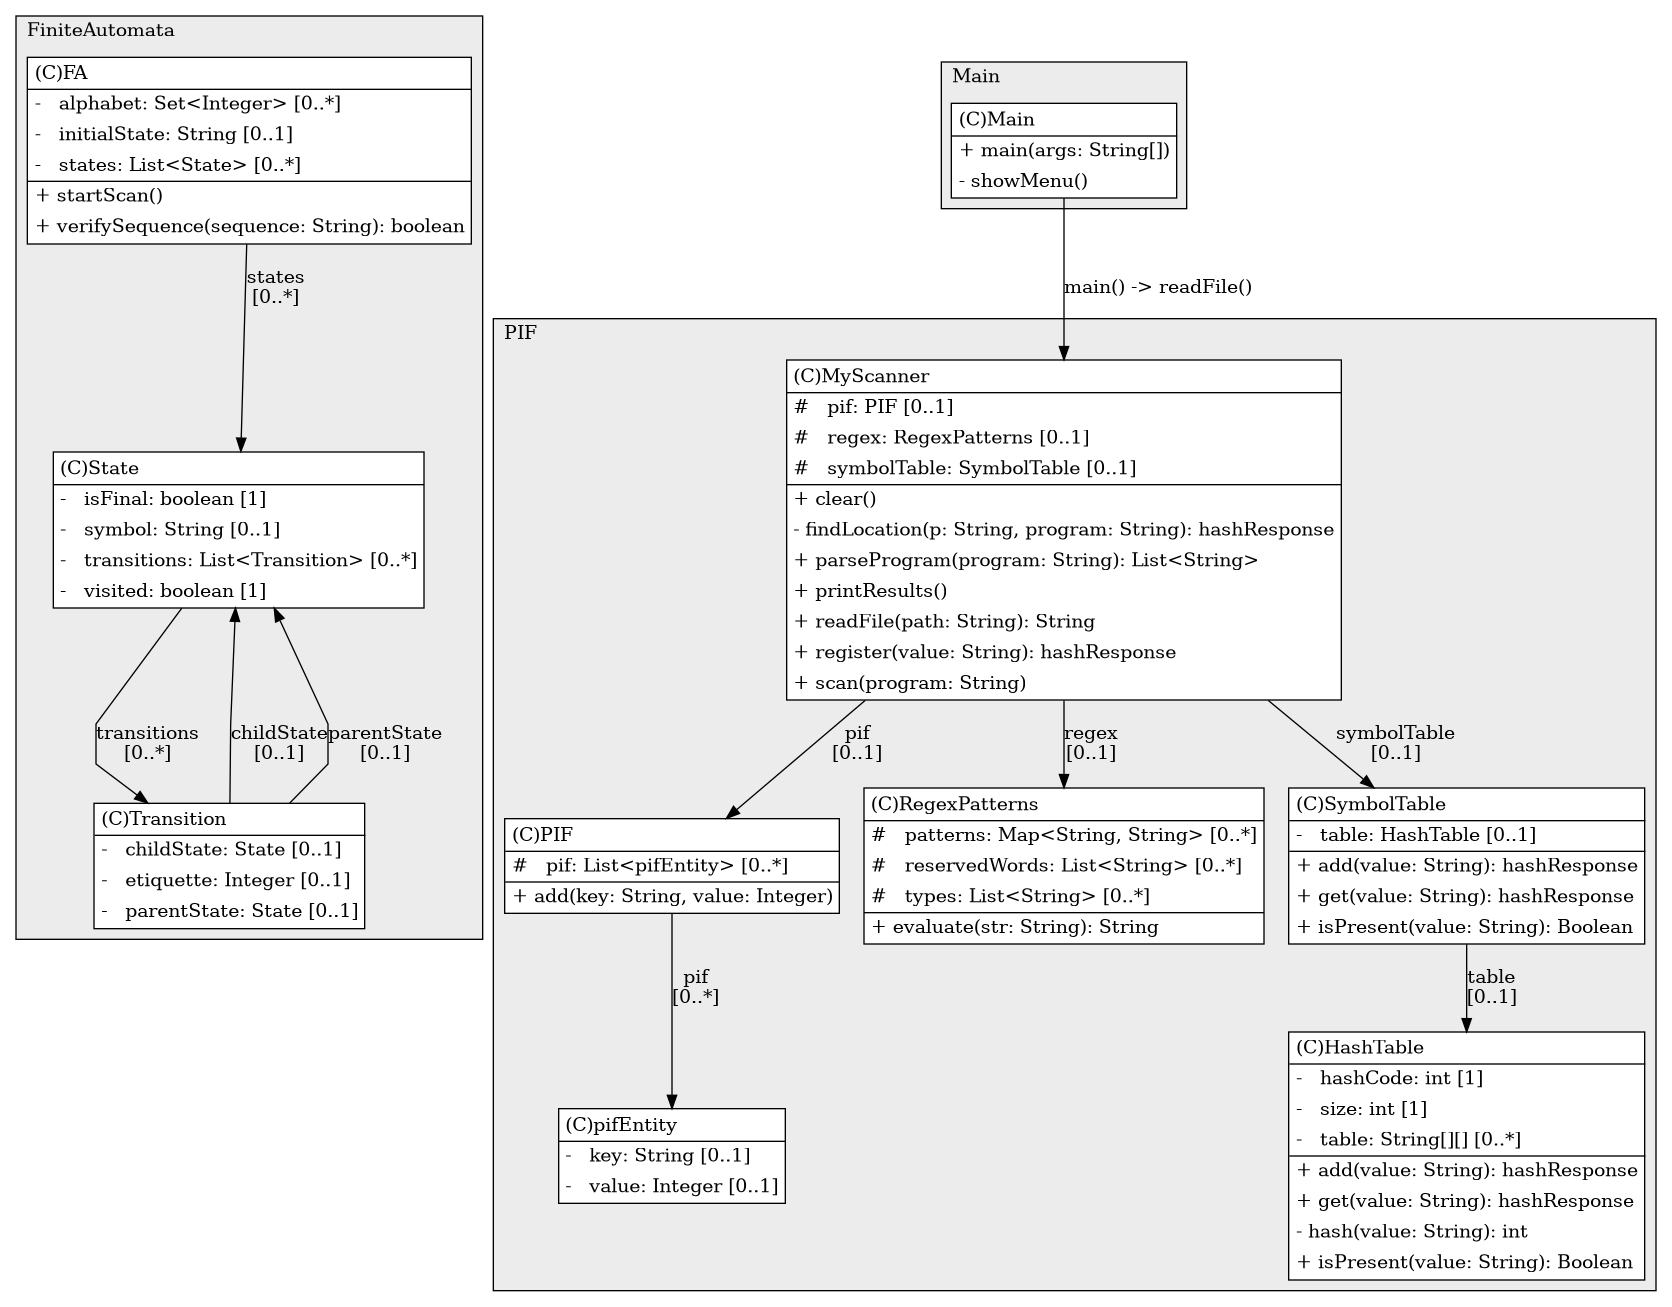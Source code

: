 @startuml

/' diagram meta data start
config=StructureConfiguration;
{
  "projectClassification": {
    "searchMode": "OpenProject", // OpenProject, AllProjects
    "includedProjects": "",
    "pathEndKeywords": "*.impl",
    "isClientPath": "",
    "isClientName": "",
    "isTestPath": "",
    "isTestName": "",
    "isMappingPath": "",
    "isMappingName": "",
    "isDataAccessPath": "",
    "isDataAccessName": "",
    "isDataStructurePath": "",
    "isDataStructureName": "",
    "isInterfaceStructuresPath": "",
    "isInterfaceStructuresName": "",
    "isEntryPointPath": "",
    "isEntryPointName": "",
    "treatFinalFieldsAsMandatory": false
  },
  "graphRestriction": {
    "classPackageExcludeFilter": "",
    "classPackageIncludeFilter": "",
    "classNameExcludeFilter": "",
    "classNameIncludeFilter": "",
    "methodNameExcludeFilter": "",
    "methodNameIncludeFilter": "",
    "removeByInheritance": "", // inheritance/annotation based filtering is done in a second step
    "removeByAnnotation": "",
    "removeByClassPackage": "", // cleanup the graph after inheritance/annotation based filtering is done
    "removeByClassName": "",
    "cutMappings": false,
    "cutEnum": true,
    "cutTests": true,
    "cutClient": true,
    "cutDataAccess": false,
    "cutInterfaceStructures": false,
    "cutDataStructures": false,
    "cutGetterAndSetter": true,
    "cutConstructors": true
  },
  "graphTraversal": {
    "forwardDepth": 6,
    "backwardDepth": 6,
    "classPackageExcludeFilter": "",
    "classPackageIncludeFilter": "",
    "classNameExcludeFilter": "",
    "classNameIncludeFilter": "",
    "methodNameExcludeFilter": "",
    "methodNameIncludeFilter": "",
    "hideMappings": false,
    "hideDataStructures": false,
    "hidePrivateMethods": true,
    "hideInterfaceCalls": true, // indirection: implementation -> interface (is hidden) -> implementation
    "onlyShowApplicationEntryPoints": false, // root node is included
    "useMethodCallsForStructureDiagram": "ForwardOnly" // ForwardOnly, BothDirections, No
  },
  "details": {
    "aggregation": "GroupByClass", // ByClass, GroupByClass, None
    "showClassGenericTypes": true,
    "showMethods": true,
    "showMethodParameterNames": true,
    "showMethodParameterTypes": true,
    "showMethodReturnType": true,
    "showPackageLevels": 2,
    "showDetailedClassStructure": true
  },
  "rootClass": "Main",
  "extensionCallbackMethod": "" // qualified.class.name#methodName - signature: public static String method(String)
}
diagram meta data end '/



digraph g {
    rankdir="TB"
    splines=polyline
    

'nodes 
subgraph cluster_2139942113 { 
   	label=FiniteAutomata
	labeljust=l
	fillcolor="#ececec"
	style=filled
   
   FA565683338[
	label=<<TABLE BORDER="1" CELLBORDER="0" CELLPADDING="4" CELLSPACING="0">
<TR><TD ALIGN="LEFT" >(C)FA</TD></TR>
<HR/>
<TR><TD ALIGN="LEFT" >-   alphabet: Set&lt;Integer&gt; [0..*]</TD></TR>
<TR><TD ALIGN="LEFT" >-   initialState: String [0..1]</TD></TR>
<TR><TD ALIGN="LEFT" >-   states: List&lt;State&gt; [0..*]</TD></TR>
<HR/>
<TR><TD ALIGN="LEFT" >+ startScan()</TD></TR>
<TR><TD ALIGN="LEFT" >+ verifySequence(sequence: String): boolean</TD></TR>
</TABLE>>
	style=filled
	margin=0
	shape=plaintext
	fillcolor="#FFFFFF"
];

State565683338[
	label=<<TABLE BORDER="1" CELLBORDER="0" CELLPADDING="4" CELLSPACING="0">
<TR><TD ALIGN="LEFT" >(C)State</TD></TR>
<HR/>
<TR><TD ALIGN="LEFT" >-   isFinal: boolean [1]</TD></TR>
<TR><TD ALIGN="LEFT" >-   symbol: String [0..1]</TD></TR>
<TR><TD ALIGN="LEFT" >-   transitions: List&lt;Transition&gt; [0..*]</TD></TR>
<TR><TD ALIGN="LEFT" >-   visited: boolean [1]</TD></TR>
</TABLE>>
	style=filled
	margin=0
	shape=plaintext
	fillcolor="#FFFFFF"
];

Transition565683338[
	label=<<TABLE BORDER="1" CELLBORDER="0" CELLPADDING="4" CELLSPACING="0">
<TR><TD ALIGN="LEFT" >(C)Transition</TD></TR>
<HR/>
<TR><TD ALIGN="LEFT" >-   childState: State [0..1]</TD></TR>
<TR><TD ALIGN="LEFT" >-   etiquette: Integer [0..1]</TD></TR>
<TR><TD ALIGN="LEFT" >-   parentState: State [0..1]</TD></TR>
</TABLE>>
	style=filled
	margin=0
	shape=plaintext
	fillcolor="#FFFFFF"
];
} 

subgraph cluster_2390489 { 
   	label=Main
	labeljust=l
	fillcolor="#ececec"
	style=filled
   
   Main2390489[
	label=<<TABLE BORDER="1" CELLBORDER="0" CELLPADDING="4" CELLSPACING="0">
<TR><TD ALIGN="LEFT" >(C)Main</TD></TR>
<HR/>
<TR><TD ALIGN="LEFT" >+ main(args: String[])</TD></TR>
<TR><TD ALIGN="LEFT" >- showMenu()</TD></TR>
</TABLE>>
	style=filled
	margin=0
	shape=plaintext
	fillcolor="#FFFFFF"
];
} 

subgraph cluster_79213 { 
   	label=PIF
	labeljust=l
	fillcolor="#ececec"
	style=filled
   
   HashTable1484171038[
	label=<<TABLE BORDER="1" CELLBORDER="0" CELLPADDING="4" CELLSPACING="0">
<TR><TD ALIGN="LEFT" >(C)HashTable</TD></TR>
<HR/>
<TR><TD ALIGN="LEFT" >-   hashCode: int [1]</TD></TR>
<TR><TD ALIGN="LEFT" >-   size: int [1]</TD></TR>
<TR><TD ALIGN="LEFT" >-   table: String[][] [0..*]</TD></TR>
<HR/>
<TR><TD ALIGN="LEFT" >+ add(value: String): hashResponse</TD></TR>
<TR><TD ALIGN="LEFT" >+ get(value: String): hashResponse</TD></TR>
<TR><TD ALIGN="LEFT" >- hash(value: String): int</TD></TR>
<TR><TD ALIGN="LEFT" >+ isPresent(value: String): Boolean</TD></TR>
</TABLE>>
	style=filled
	margin=0
	shape=plaintext
	fillcolor="#FFFFFF"
];

MyScanner1484171038[
	label=<<TABLE BORDER="1" CELLBORDER="0" CELLPADDING="4" CELLSPACING="0">
<TR><TD ALIGN="LEFT" >(C)MyScanner</TD></TR>
<HR/>
<TR><TD ALIGN="LEFT" >#   pif: PIF [0..1]</TD></TR>
<TR><TD ALIGN="LEFT" >#   regex: RegexPatterns [0..1]</TD></TR>
<TR><TD ALIGN="LEFT" >#   symbolTable: SymbolTable [0..1]</TD></TR>
<HR/>
<TR><TD ALIGN="LEFT" >+ clear()</TD></TR>
<TR><TD ALIGN="LEFT" >- findLocation(p: String, program: String): hashResponse</TD></TR>
<TR><TD ALIGN="LEFT" >+ parseProgram(program: String): List&lt;String&gt;</TD></TR>
<TR><TD ALIGN="LEFT" >+ printResults()</TD></TR>
<TR><TD ALIGN="LEFT" >+ readFile(path: String): String</TD></TR>
<TR><TD ALIGN="LEFT" >+ register(value: String): hashResponse</TD></TR>
<TR><TD ALIGN="LEFT" >+ scan(program: String)</TD></TR>
</TABLE>>
	style=filled
	margin=0
	shape=plaintext
	fillcolor="#FFFFFF"
];

PIF1484171038[
	label=<<TABLE BORDER="1" CELLBORDER="0" CELLPADDING="4" CELLSPACING="0">
<TR><TD ALIGN="LEFT" >(C)PIF</TD></TR>
<HR/>
<TR><TD ALIGN="LEFT" >#   pif: List&lt;pifEntity&gt; [0..*]</TD></TR>
<HR/>
<TR><TD ALIGN="LEFT" >+ add(key: String, value: Integer)</TD></TR>
</TABLE>>
	style=filled
	margin=0
	shape=plaintext
	fillcolor="#FFFFFF"
];

RegexPatterns1484171038[
	label=<<TABLE BORDER="1" CELLBORDER="0" CELLPADDING="4" CELLSPACING="0">
<TR><TD ALIGN="LEFT" >(C)RegexPatterns</TD></TR>
<HR/>
<TR><TD ALIGN="LEFT" >#   patterns: Map&lt;String, String&gt; [0..*]</TD></TR>
<TR><TD ALIGN="LEFT" >#   reservedWords: List&lt;String&gt; [0..*]</TD></TR>
<TR><TD ALIGN="LEFT" >#   types: List&lt;String&gt; [0..*]</TD></TR>
<HR/>
<TR><TD ALIGN="LEFT" >+ evaluate(str: String): String</TD></TR>
</TABLE>>
	style=filled
	margin=0
	shape=plaintext
	fillcolor="#FFFFFF"
];

SymbolTable1484171038[
	label=<<TABLE BORDER="1" CELLBORDER="0" CELLPADDING="4" CELLSPACING="0">
<TR><TD ALIGN="LEFT" >(C)SymbolTable</TD></TR>
<HR/>
<TR><TD ALIGN="LEFT" >-   table: HashTable [0..1]</TD></TR>
<HR/>
<TR><TD ALIGN="LEFT" >+ add(value: String): hashResponse</TD></TR>
<TR><TD ALIGN="LEFT" >+ get(value: String): hashResponse</TD></TR>
<TR><TD ALIGN="LEFT" >+ isPresent(value: String): Boolean</TD></TR>
</TABLE>>
	style=filled
	margin=0
	shape=plaintext
	fillcolor="#FFFFFF"
];

pifEntity1484171038[
	label=<<TABLE BORDER="1" CELLBORDER="0" CELLPADDING="4" CELLSPACING="0">
<TR><TD ALIGN="LEFT" >(C)pifEntity</TD></TR>
<HR/>
<TR><TD ALIGN="LEFT" >-   key: String [0..1]</TD></TR>
<TR><TD ALIGN="LEFT" >-   value: Integer [0..1]</TD></TR>
</TABLE>>
	style=filled
	margin=0
	shape=plaintext
	fillcolor="#FFFFFF"
];
} 

'edges    
FA565683338 -> State565683338[label="states
[0..*]"];
Main2390489 -> MyScanner1484171038[label="main() -> readFile()"];
MyScanner1484171038 -> PIF1484171038[label="pif
[0..1]"];
MyScanner1484171038 -> RegexPatterns1484171038[label="regex
[0..1]"];
MyScanner1484171038 -> SymbolTable1484171038[label="symbolTable
[0..1]"];
PIF1484171038 -> pifEntity1484171038[label="pif
[0..*]"];
State565683338 -> Transition565683338[label="transitions
[0..*]"];
SymbolTable1484171038 -> HashTable1484171038[label="table
[0..1]"];
Transition565683338 -> State565683338[label="childState
[0..1]"];
Transition565683338 -> State565683338[label="parentState
[0..1]"];
    
}
@enduml